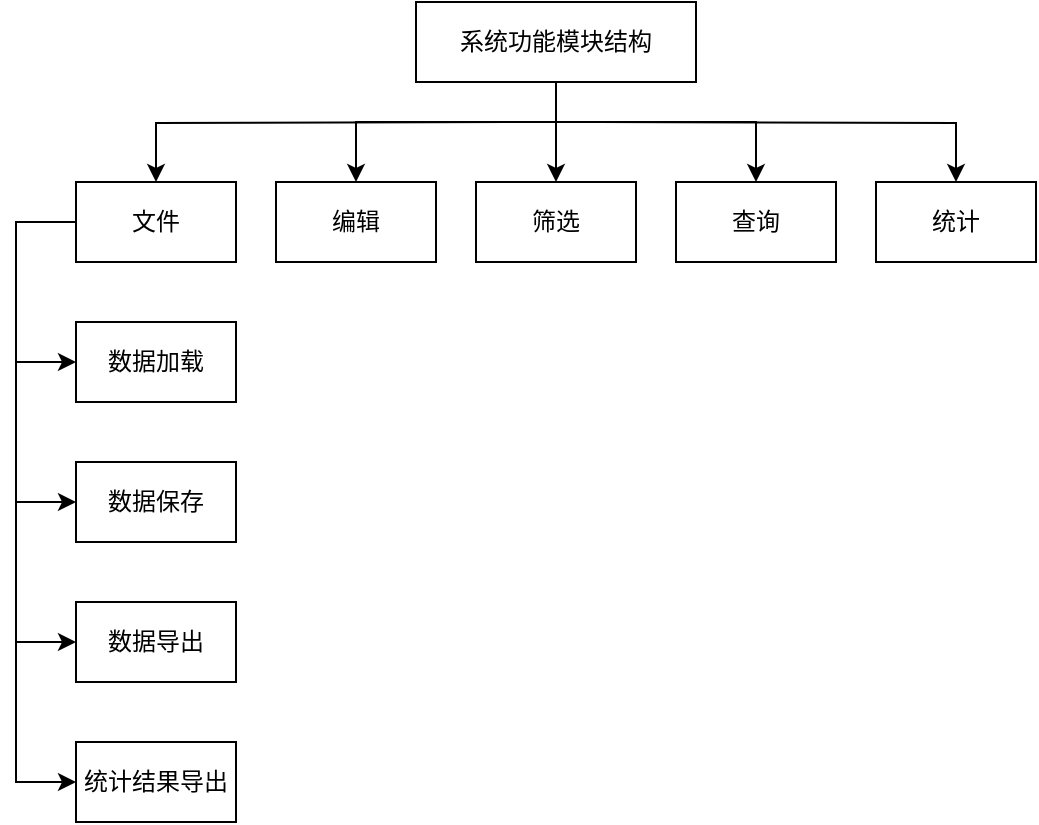 <mxfile version="13.2.1" type="github">
  <diagram id="exqhPLrJmdU4n0ki0u2G" name="第 1 页">
    <mxGraphModel dx="981" dy="526" grid="1" gridSize="10" guides="1" tooltips="1" connect="1" arrows="1" fold="1" page="1" pageScale="1" pageWidth="827" pageHeight="1169" math="0" shadow="0">
      <root>
        <mxCell id="0" />
        <mxCell id="1" parent="0" />
        <mxCell id="yhO3mHSMQ-c0iJVhlPVC-1" value="" style="edgeStyle=orthogonalEdgeStyle;rounded=0;orthogonalLoop=1;jettySize=auto;html=1;" parent="1" target="yhO3mHSMQ-c0iJVhlPVC-7" edge="1">
          <mxGeometry relative="1" as="geometry">
            <mxPoint x="400" y="110" as="sourcePoint" />
          </mxGeometry>
        </mxCell>
        <mxCell id="yhO3mHSMQ-c0iJVhlPVC-2" style="edgeStyle=orthogonalEdgeStyle;rounded=0;orthogonalLoop=1;jettySize=auto;html=1;entryX=0.5;entryY=0;entryDx=0;entryDy=0;" parent="1" source="yhO3mHSMQ-c0iJVhlPVC-6" target="yhO3mHSMQ-c0iJVhlPVC-8" edge="1">
          <mxGeometry relative="1" as="geometry">
            <Array as="points">
              <mxPoint x="400" y="110" />
              <mxPoint x="300" y="110" />
            </Array>
          </mxGeometry>
        </mxCell>
        <mxCell id="yhO3mHSMQ-c0iJVhlPVC-3" style="edgeStyle=orthogonalEdgeStyle;rounded=0;orthogonalLoop=1;jettySize=auto;html=1;entryX=0.5;entryY=0;entryDx=0;entryDy=0;" parent="1" source="yhO3mHSMQ-c0iJVhlPVC-6" target="yhO3mHSMQ-c0iJVhlPVC-11" edge="1">
          <mxGeometry relative="1" as="geometry" />
        </mxCell>
        <mxCell id="yhO3mHSMQ-c0iJVhlPVC-4" style="edgeStyle=orthogonalEdgeStyle;rounded=0;orthogonalLoop=1;jettySize=auto;html=1;entryX=0.5;entryY=0;entryDx=0;entryDy=0;" parent="1" source="yhO3mHSMQ-c0iJVhlPVC-6" target="yhO3mHSMQ-c0iJVhlPVC-9" edge="1">
          <mxGeometry relative="1" as="geometry">
            <Array as="points">
              <mxPoint x="400" y="110" />
              <mxPoint x="500" y="110" />
            </Array>
          </mxGeometry>
        </mxCell>
        <mxCell id="yhO3mHSMQ-c0iJVhlPVC-5" style="edgeStyle=orthogonalEdgeStyle;rounded=0;orthogonalLoop=1;jettySize=auto;html=1;entryX=0.5;entryY=0;entryDx=0;entryDy=0;" parent="1" target="yhO3mHSMQ-c0iJVhlPVC-10" edge="1">
          <mxGeometry relative="1" as="geometry">
            <mxPoint x="420" y="110" as="sourcePoint" />
          </mxGeometry>
        </mxCell>
        <mxCell id="yhO3mHSMQ-c0iJVhlPVC-6" value="系统功能模块结构" style="rounded=0;whiteSpace=wrap;html=1;" parent="1" vertex="1">
          <mxGeometry x="330" y="50" width="140" height="40" as="geometry" />
        </mxCell>
        <mxCell id="2Yh8PHdGvWM2DxdbmKz8-3" value="" style="edgeStyle=orthogonalEdgeStyle;rounded=0;orthogonalLoop=1;jettySize=auto;html=1;exitX=0;exitY=0.5;exitDx=0;exitDy=0;" edge="1" parent="1" source="yhO3mHSMQ-c0iJVhlPVC-7" target="2Yh8PHdGvWM2DxdbmKz8-2">
          <mxGeometry relative="1" as="geometry">
            <mxPoint x="160" y="130" as="sourcePoint" />
            <Array as="points">
              <mxPoint x="130" y="160" />
              <mxPoint x="130" y="230" />
            </Array>
          </mxGeometry>
        </mxCell>
        <mxCell id="2Yh8PHdGvWM2DxdbmKz8-12" style="edgeStyle=orthogonalEdgeStyle;rounded=0;orthogonalLoop=1;jettySize=auto;html=1;entryX=0;entryY=0.5;entryDx=0;entryDy=0;exitX=0;exitY=0.5;exitDx=0;exitDy=0;" edge="1" parent="1" source="yhO3mHSMQ-c0iJVhlPVC-7" target="2Yh8PHdGvWM2DxdbmKz8-8">
          <mxGeometry relative="1" as="geometry">
            <mxPoint x="160" y="130" as="sourcePoint" />
            <Array as="points">
              <mxPoint x="130" y="160" />
              <mxPoint x="130" y="300" />
            </Array>
          </mxGeometry>
        </mxCell>
        <mxCell id="2Yh8PHdGvWM2DxdbmKz8-14" style="edgeStyle=orthogonalEdgeStyle;rounded=0;orthogonalLoop=1;jettySize=auto;html=1;entryX=0;entryY=0.5;entryDx=0;entryDy=0;exitX=0;exitY=0.5;exitDx=0;exitDy=0;" edge="1" parent="1" source="yhO3mHSMQ-c0iJVhlPVC-7" target="2Yh8PHdGvWM2DxdbmKz8-9">
          <mxGeometry relative="1" as="geometry">
            <mxPoint x="160" y="130" as="sourcePoint" />
            <Array as="points">
              <mxPoint x="130" y="160" />
              <mxPoint x="130" y="370" />
            </Array>
          </mxGeometry>
        </mxCell>
        <mxCell id="2Yh8PHdGvWM2DxdbmKz8-15" style="edgeStyle=orthogonalEdgeStyle;rounded=0;orthogonalLoop=1;jettySize=auto;html=1;exitX=0;exitY=0.5;exitDx=0;exitDy=0;" edge="1" parent="1" source="yhO3mHSMQ-c0iJVhlPVC-7" target="2Yh8PHdGvWM2DxdbmKz8-11">
          <mxGeometry relative="1" as="geometry">
            <mxPoint x="160" y="130" as="sourcePoint" />
            <Array as="points">
              <mxPoint x="130" y="160" />
              <mxPoint x="130" y="440" />
            </Array>
          </mxGeometry>
        </mxCell>
        <mxCell id="yhO3mHSMQ-c0iJVhlPVC-7" value="文件" style="rounded=0;whiteSpace=wrap;html=1;" parent="1" vertex="1">
          <mxGeometry x="160" y="140" width="80" height="40" as="geometry" />
        </mxCell>
        <mxCell id="2Yh8PHdGvWM2DxdbmKz8-2" value="数据加载" style="rounded=0;whiteSpace=wrap;html=1;" vertex="1" parent="1">
          <mxGeometry x="160" y="210" width="80" height="40" as="geometry" />
        </mxCell>
        <mxCell id="yhO3mHSMQ-c0iJVhlPVC-8" value="编辑" style="rounded=0;whiteSpace=wrap;html=1;" parent="1" vertex="1">
          <mxGeometry x="260" y="140" width="80" height="40" as="geometry" />
        </mxCell>
        <mxCell id="yhO3mHSMQ-c0iJVhlPVC-9" value="查询" style="rounded=0;whiteSpace=wrap;html=1;" parent="1" vertex="1">
          <mxGeometry x="460" y="140" width="80" height="40" as="geometry" />
        </mxCell>
        <mxCell id="yhO3mHSMQ-c0iJVhlPVC-10" value="统计" style="rounded=0;whiteSpace=wrap;html=1;" parent="1" vertex="1">
          <mxGeometry x="560" y="140" width="80" height="40" as="geometry" />
        </mxCell>
        <mxCell id="yhO3mHSMQ-c0iJVhlPVC-11" value="筛选" style="rounded=0;whiteSpace=wrap;html=1;" parent="1" vertex="1">
          <mxGeometry x="360" y="140" width="80" height="40" as="geometry" />
        </mxCell>
        <mxCell id="2Yh8PHdGvWM2DxdbmKz8-8" value="数据保存" style="rounded=0;whiteSpace=wrap;html=1;" vertex="1" parent="1">
          <mxGeometry x="160" y="280" width="80" height="40" as="geometry" />
        </mxCell>
        <mxCell id="2Yh8PHdGvWM2DxdbmKz8-9" value="数据导出" style="rounded=0;whiteSpace=wrap;html=1;" vertex="1" parent="1">
          <mxGeometry x="160" y="350" width="80" height="40" as="geometry" />
        </mxCell>
        <mxCell id="2Yh8PHdGvWM2DxdbmKz8-11" value="统计结果导出" style="rounded=0;whiteSpace=wrap;html=1;" vertex="1" parent="1">
          <mxGeometry x="160" y="420" width="80" height="40" as="geometry" />
        </mxCell>
      </root>
    </mxGraphModel>
  </diagram>
</mxfile>
